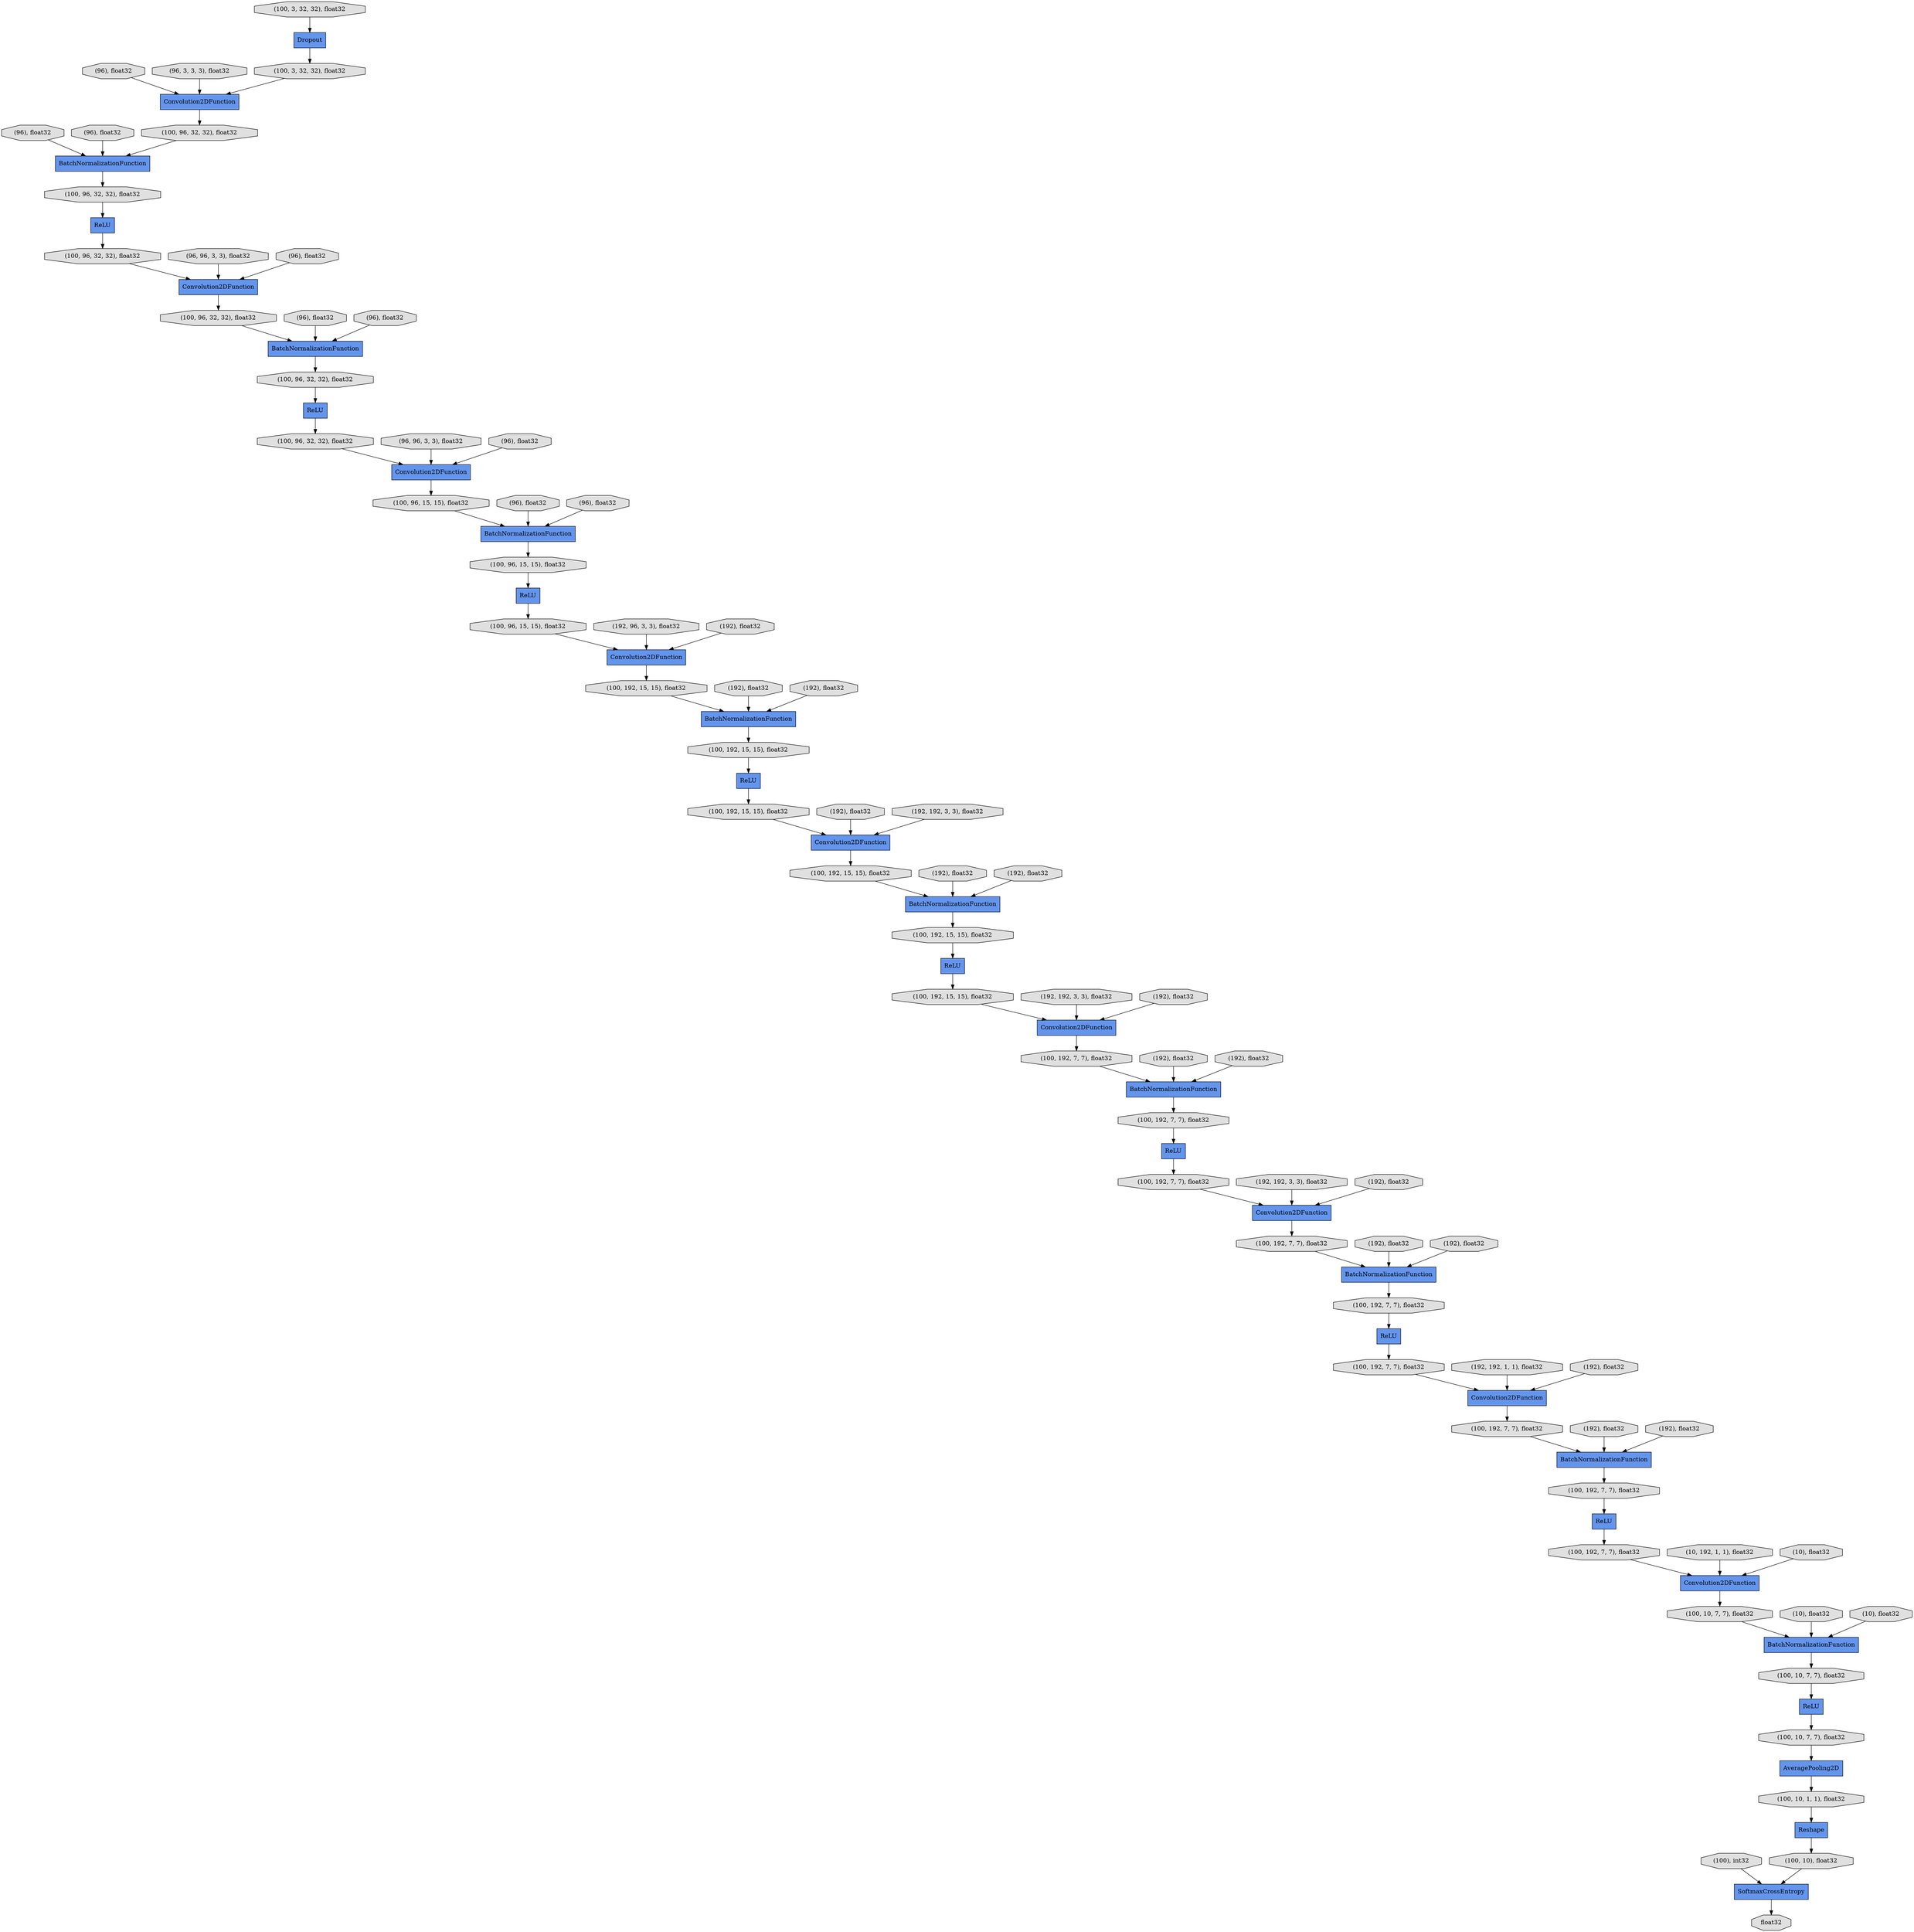 digraph graphname{rankdir=TB;140271565914184 [label="BatchNormalizationFunction",shape="record",fillcolor="#6495ED",style="filled"];140271565873224 [label="(100, 96, 32, 32), float32",shape="octagon",fillcolor="#E0E0E0",style="filled"];140271565914296 [label="(100, 192, 7, 7), float32",shape="octagon",fillcolor="#E0E0E0",style="filled"];140271565873336 [label="BatchNormalizationFunction",shape="record",fillcolor="#6495ED",style="filled"];140271565873392 [label="Convolution2DFunction",shape="record",fillcolor="#6495ED",style="filled"];140271565914408 [label="(100, 10, 7, 7), float32",shape="octagon",fillcolor="#E0E0E0",style="filled"];140271565914520 [label="ReLU",shape="record",fillcolor="#6495ED",style="filled"];140271565873560 [label="(100, 96, 32, 32), float32",shape="octagon",fillcolor="#E0E0E0",style="filled"];140271565914576 [label="(100, 10, 7, 7), float32",shape="octagon",fillcolor="#E0E0E0",style="filled"];140271565873784 [label="(100, 96, 32, 32), float32",shape="octagon",fillcolor="#E0E0E0",style="filled"];140271565873840 [label="ReLU",shape="record",fillcolor="#6495ED",style="filled"];140271565914856 [label="AveragePooling2D",shape="record",fillcolor="#6495ED",style="filled"];140271565873896 [label="(100, 96, 32, 32), float32",shape="octagon",fillcolor="#E0E0E0",style="filled"];140271565914912 [label="(100, 10, 7, 7), float32",shape="octagon",fillcolor="#E0E0E0",style="filled"];140271565873952 [label="Convolution2DFunction",shape="record",fillcolor="#6495ED",style="filled"];140271565914968 [label="float32",shape="octagon",fillcolor="#E0E0E0",style="filled"];140271565874064 [label="BatchNormalizationFunction",shape="record",fillcolor="#6495ED",style="filled"];140271565874176 [label="ReLU",shape="record",fillcolor="#6495ED",style="filled"];140271565874232 [label="(100, 96, 15, 15), float32",shape="octagon",fillcolor="#E0E0E0",style="filled"];140271565915248 [label="(100, 10), float32",shape="octagon",fillcolor="#E0E0E0",style="filled"];140271565874288 [label="(100, 96, 15, 15), float32",shape="octagon",fillcolor="#E0E0E0",style="filled"];140271565874400 [label="(100, 96, 15, 15), float32",shape="octagon",fillcolor="#E0E0E0",style="filled"];140271565874456 [label="Convolution2DFunction",shape="record",fillcolor="#6495ED",style="filled"];140271565874568 [label="BatchNormalizationFunction",shape="record",fillcolor="#6495ED",style="filled"];140271565874680 [label="(100, 192, 15, 15), float32",shape="octagon",fillcolor="#E0E0E0",style="filled"];140272423994928 [label="SoftmaxCrossEntropy",shape="record",fillcolor="#6495ED",style="filled"];140271565874736 [label="ReLU",shape="record",fillcolor="#6495ED",style="filled"];140271565874848 [label="(100, 192, 15, 15), float32",shape="octagon",fillcolor="#E0E0E0",style="filled"];140271565874960 [label="(100, 192, 15, 15), float32",shape="octagon",fillcolor="#E0E0E0",style="filled"];140271565875016 [label="BatchNormalizationFunction",shape="record",fillcolor="#6495ED",style="filled"];140271565875128 [label="Convolution2DFunction",shape="record",fillcolor="#6495ED",style="filled"];140271565875240 [label="(100, 192, 15, 15), float32",shape="octagon",fillcolor="#E0E0E0",style="filled"];140271565875296 [label="ReLU",shape="record",fillcolor="#6495ED",style="filled"];140271565875408 [label="(100, 192, 15, 15), float32",shape="octagon",fillcolor="#E0E0E0",style="filled"];140271565875520 [label="(100, 192, 15, 15), float32",shape="octagon",fillcolor="#E0E0E0",style="filled"];140271565875576 [label="BatchNormalizationFunction",shape="record",fillcolor="#6495ED",style="filled"];140271565875688 [label="Convolution2DFunction",shape="record",fillcolor="#6495ED",style="filled"];140271565875800 [label="(100, 192, 7, 7), float32",shape="octagon",fillcolor="#E0E0E0",style="filled"];140271565875856 [label="ReLU",shape="record",fillcolor="#6495ED",style="filled"];140271565875968 [label="(100, 192, 7, 7), float32",shape="octagon",fillcolor="#E0E0E0",style="filled"];140271565876080 [label="(100, 192, 7, 7), float32",shape="octagon",fillcolor="#E0E0E0",style="filled"];140271565876136 [label="BatchNormalizationFunction",shape="record",fillcolor="#6495ED",style="filled"];140271565876248 [label="Convolution2DFunction",shape="record",fillcolor="#6495ED",style="filled"];140271565876360 [label="(100, 192, 7, 7), float32",shape="octagon",fillcolor="#E0E0E0",style="filled"];140271565876416 [label="ReLU",shape="record",fillcolor="#6495ED",style="filled"];140271565876528 [label="(100, 192, 7, 7), float32",shape="octagon",fillcolor="#E0E0E0",style="filled"];140271565876640 [label="(100, 192, 7, 7), float32",shape="octagon",fillcolor="#E0E0E0",style="filled"];140271565876696 [label="BatchNormalizationFunction",shape="record",fillcolor="#6495ED",style="filled"];140272423997000 [label="(100, 10, 1, 1), float32",shape="octagon",fillcolor="#E0E0E0",style="filled"];140271565876808 [label="Convolution2DFunction",shape="record",fillcolor="#6495ED",style="filled"];140271565876920 [label="Convolution2DFunction",shape="record",fillcolor="#6495ED",style="filled"];140271565876976 [label="(100, 192, 7, 7), float32",shape="octagon",fillcolor="#E0E0E0",style="filled"];140271565877144 [label="ReLU",shape="record",fillcolor="#6495ED",style="filled"];140271565877200 [label="(100, 192, 7, 7), float32",shape="octagon",fillcolor="#E0E0E0",style="filled"];140271700332616 [label="(192), float32",shape="octagon",fillcolor="#E0E0E0",style="filled"];140271700332728 [label="(192, 192, 3, 3), float32",shape="octagon",fillcolor="#E0E0E0",style="filled"];140271700332840 [label="(192), float32",shape="octagon",fillcolor="#E0E0E0",style="filled"];140271700332896 [label="(192), float32",shape="octagon",fillcolor="#E0E0E0",style="filled"];140271700333008 [label="(192), float32",shape="octagon",fillcolor="#E0E0E0",style="filled"];140271700333120 [label="(192, 192, 3, 3), float32",shape="octagon",fillcolor="#E0E0E0",style="filled"];140271700333232 [label="(192), float32",shape="octagon",fillcolor="#E0E0E0",style="filled"];140271700333288 [label="(192), float32",shape="octagon",fillcolor="#E0E0E0",style="filled"];140271700333400 [label="(192), float32",shape="octagon",fillcolor="#E0E0E0",style="filled"];140271700333512 [label="(192, 192, 1, 1), float32",shape="octagon",fillcolor="#E0E0E0",style="filled"];140271703258112 [label="(192, 96, 3, 3), float32",shape="octagon",fillcolor="#E0E0E0",style="filled"];140271700333624 [label="(192), float32",shape="octagon",fillcolor="#E0E0E0",style="filled"];140271700333680 [label="(192), float32",shape="octagon",fillcolor="#E0E0E0",style="filled"];140271703258224 [label="(192), float32",shape="octagon",fillcolor="#E0E0E0",style="filled"];140271700333792 [label="(192), float32",shape="octagon",fillcolor="#E0E0E0",style="filled"];140271703258392 [label="(192), float32",shape="octagon",fillcolor="#E0E0E0",style="filled"];140271700333904 [label="(10, 192, 1, 1), float32",shape="octagon",fillcolor="#E0E0E0",style="filled"];140271703258504 [label="(96), float32",shape="octagon",fillcolor="#E0E0E0",style="filled"];140271700334016 [label="(10), float32",shape="octagon",fillcolor="#E0E0E0",style="filled"];140271700334072 [label="(10), float32",shape="octagon",fillcolor="#E0E0E0",style="filled"];140271700334184 [label="(10), float32",shape="octagon",fillcolor="#E0E0E0",style="filled"];140271703258728 [label="(192), float32",shape="octagon",fillcolor="#E0E0E0",style="filled"];140271703258784 [label="(192, 192, 3, 3), float32",shape="octagon",fillcolor="#E0E0E0",style="filled"];140271703259008 [label="(192), float32",shape="octagon",fillcolor="#E0E0E0",style="filled"];140271703259176 [label="(192), float32",shape="octagon",fillcolor="#E0E0E0",style="filled"];140271703259624 [label="(96), float32",shape="octagon",fillcolor="#E0E0E0",style="filled"];140271703259680 [label="(96), float32",shape="octagon",fillcolor="#E0E0E0",style="filled"];140271703259848 [label="(96, 3, 3, 3), float32",shape="octagon",fillcolor="#E0E0E0",style="filled"];140271703260240 [label="(96, 96, 3, 3), float32",shape="octagon",fillcolor="#E0E0E0",style="filled"];140271761153160 [label="Reshape",shape="record",fillcolor="#6495ED",style="filled"];140271703260352 [label="(96, 96, 3, 3), float32",shape="octagon",fillcolor="#E0E0E0",style="filled"];140271700335808 [label="Dropout",shape="record",fillcolor="#6495ED",style="filled"];140271703260408 [label="(96), float32",shape="octagon",fillcolor="#E0E0E0",style="filled"];140271700335864 [label="(100, 3, 32, 32), float32",shape="octagon",fillcolor="#E0E0E0",style="filled"];140271700335920 [label="(100), int32",shape="octagon",fillcolor="#E0E0E0",style="filled"];140271703260464 [label="(96), float32",shape="octagon",fillcolor="#E0E0E0",style="filled"];140271700336032 [label="Convolution2DFunction",shape="record",fillcolor="#6495ED",style="filled"];140271703260632 [label="(96), float32",shape="octagon",fillcolor="#E0E0E0",style="filled"];140271703260744 [label="(96), float32",shape="octagon",fillcolor="#E0E0E0",style="filled"];140271703260856 [label="(96), float32",shape="octagon",fillcolor="#E0E0E0",style="filled"];140271700336312 [label="(100, 96, 32, 32), float32",shape="octagon",fillcolor="#E0E0E0",style="filled"];140271700336368 [label="ReLU",shape="record",fillcolor="#6495ED",style="filled"];140271703260968 [label="(96), float32",shape="octagon",fillcolor="#E0E0E0",style="filled"];140271700336480 [label="BatchNormalizationFunction",shape="record",fillcolor="#6495ED",style="filled"];140271700336536 [label="(100, 96, 32, 32), float32",shape="octagon",fillcolor="#E0E0E0",style="filled"];140271700336592 [label="(100, 3, 32, 32), float32",shape="octagon",fillcolor="#E0E0E0",style="filled"];140271565875128 -> 140271565875520;140271565877200 -> 140271565876696;140271565876976 -> 140271565877144;140271700334072 -> 140271565914184;140271565914408 -> 140271565914184;140272423994928 -> 140271565914968;140271700333008 -> 140271565875576;140271700336368 -> 140271565873224;140271700333680 -> 140271565876696;140271565876808 -> 140271565877200;140271700333400 -> 140271565876136;140271700333288 -> 140271565876136;140271700333624 -> 140271565876808;140271700333792 -> 140271565876696;140271565875576 -> 140271565875968;140271703260968 -> 140271565873392;140271565873224 -> 140271565873392;140271565875856 -> 140271565875800;140271565875688 -> 140271565876080;140271700333232 -> 140271565876248;140271703260240 -> 140271565873392;140271565876920 -> 140271565914408;140271700332840 -> 140271565875688;140271700333120 -> 140271565876248;140271565876360 -> 140271565876808;140271565873896 -> 140271565873840;140271565877144 -> 140271565914296;140271700336312 -> 140271700336480;140271565874288 -> 140271565874064;140271703258112 -> 140271565874456;140271703258728 -> 140271565874568;140271565873336 -> 140271565873896;140271700332728 -> 140271565875688;140271565873392 -> 140271565873560;140271565875968 -> 140271565875856;140271565875408 -> 140271565875296;140271565874680 -> 140271565875128;140271565874960 -> 140271565874568;140271565914576 -> 140271565914856;140271565874456 -> 140271565874960;140271565873840 -> 140271565873784;140271703260408 -> 140271565873336;140271565876528 -> 140271565876416;140271700336536 -> 140271700336368;140271703258504 -> 140271700336480;140271703260464 -> 140271565873952;140271700332896 -> 140271565875576;140271565876080 -> 140271565875576;140271703260632 -> 140271565873336;140271565875296 -> 140271565875240;140271565874400 -> 140271565874176;140271565874176 -> 140271565874232;140271565874568 -> 140271565874848;140271700335864 -> 140271700335808;140271700334184 -> 140271565914184;140272423997000 -> 140271761153160;140271565875240 -> 140271565875688;140271703259624 -> 140271700336480;140271703260352 -> 140271565873952;140271565874064 -> 140271565874400;140271703260856 -> 140271565874064;140271565914520 -> 140271565914576;140271565873952 -> 140271565874288;140271703260744 -> 140271565874064;140271700335920 -> 140272423994928;140271761153160 -> 140271565915248;140271565915248 -> 140272423994928;140271700336480 -> 140271700336536;140271565914296 -> 140271565876920;140271700336032 -> 140271700336312;140271565875800 -> 140271565876248;140271703258224 -> 140271565875016;140271700333512 -> 140271565876808;140271565914912 -> 140271565914520;140271565876248 -> 140271565876640;140271565914856 -> 140272423997000;140271565873784 -> 140271565873952;140271565874232 -> 140271565874456;140271565874848 -> 140271565874736;140271703259176 -> 140271565874456;140271565875016 -> 140271565875408;140271703258784 -> 140271565875128;140271565876696 -> 140271565876976;140271703258392 -> 140271565875128;140271703259680 -> 140271700336032;140271565873560 -> 140271565873336;140271700334016 -> 140271565876920;140271703259848 -> 140271700336032;140271565874736 -> 140271565874680;140271565876136 -> 140271565876528;140271700336592 -> 140271700336032;140271565876640 -> 140271565876136;140271565914184 -> 140271565914912;140271565875520 -> 140271565875016;140271703259008 -> 140271565874568;140271700333904 -> 140271565876920;140271700335808 -> 140271700336592;140271700332616 -> 140271565875016;140271565876416 -> 140271565876360;}